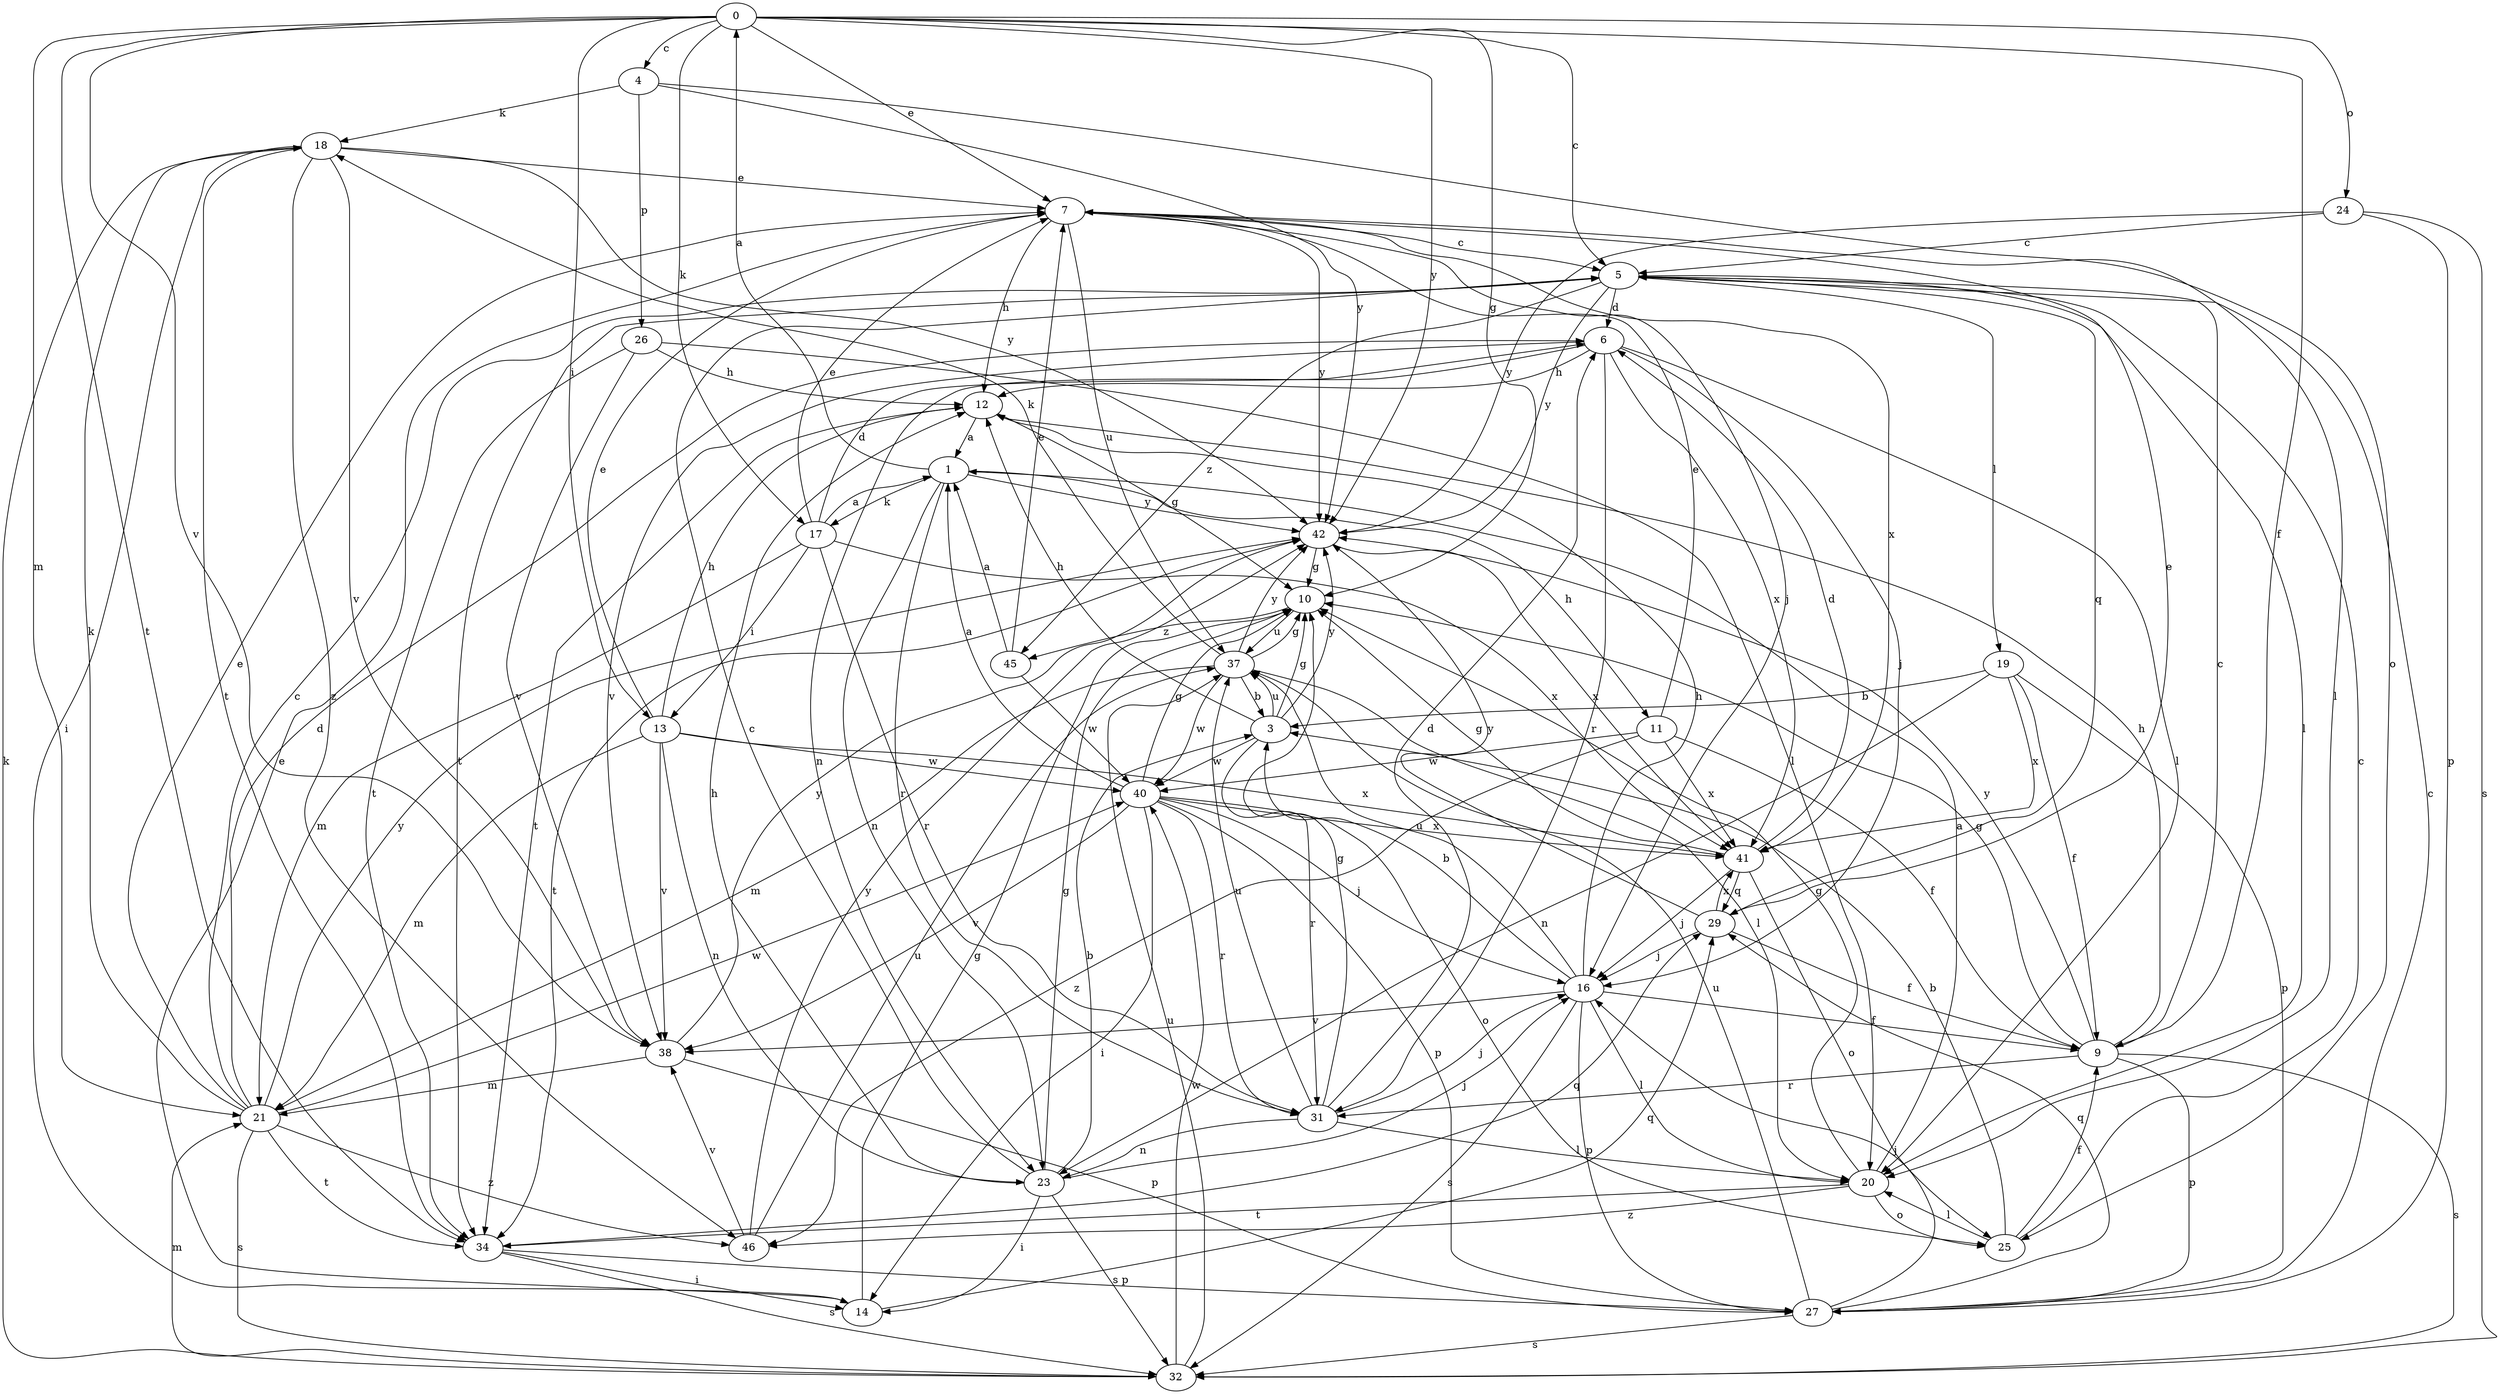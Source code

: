 strict digraph  {
0;
1;
3;
4;
5;
6;
7;
9;
10;
11;
12;
13;
14;
16;
17;
18;
19;
20;
21;
23;
24;
25;
26;
27;
29;
31;
32;
34;
37;
38;
40;
41;
42;
45;
46;
0 -> 4  [label=c];
0 -> 5  [label=c];
0 -> 7  [label=e];
0 -> 9  [label=f];
0 -> 10  [label=g];
0 -> 13  [label=i];
0 -> 17  [label=k];
0 -> 21  [label=m];
0 -> 24  [label=o];
0 -> 34  [label=t];
0 -> 38  [label=v];
0 -> 42  [label=y];
1 -> 0  [label=a];
1 -> 11  [label=h];
1 -> 17  [label=k];
1 -> 23  [label=n];
1 -> 31  [label=r];
1 -> 42  [label=y];
3 -> 10  [label=g];
3 -> 12  [label=h];
3 -> 31  [label=r];
3 -> 37  [label=u];
3 -> 40  [label=w];
3 -> 42  [label=y];
4 -> 18  [label=k];
4 -> 25  [label=o];
4 -> 26  [label=p];
4 -> 42  [label=y];
5 -> 6  [label=d];
5 -> 19  [label=l];
5 -> 20  [label=l];
5 -> 29  [label=q];
5 -> 34  [label=t];
5 -> 42  [label=y];
5 -> 45  [label=z];
6 -> 12  [label=h];
6 -> 16  [label=j];
6 -> 20  [label=l];
6 -> 23  [label=n];
6 -> 31  [label=r];
6 -> 38  [label=v];
6 -> 41  [label=x];
7 -> 5  [label=c];
7 -> 12  [label=h];
7 -> 16  [label=j];
7 -> 20  [label=l];
7 -> 37  [label=u];
7 -> 41  [label=x];
7 -> 42  [label=y];
9 -> 5  [label=c];
9 -> 10  [label=g];
9 -> 12  [label=h];
9 -> 27  [label=p];
9 -> 31  [label=r];
9 -> 32  [label=s];
9 -> 42  [label=y];
10 -> 37  [label=u];
10 -> 45  [label=z];
11 -> 7  [label=e];
11 -> 9  [label=f];
11 -> 40  [label=w];
11 -> 41  [label=x];
11 -> 46  [label=z];
12 -> 1  [label=a];
12 -> 10  [label=g];
12 -> 34  [label=t];
13 -> 7  [label=e];
13 -> 12  [label=h];
13 -> 21  [label=m];
13 -> 23  [label=n];
13 -> 38  [label=v];
13 -> 40  [label=w];
13 -> 41  [label=x];
14 -> 7  [label=e];
14 -> 10  [label=g];
14 -> 29  [label=q];
16 -> 3  [label=b];
16 -> 9  [label=f];
16 -> 12  [label=h];
16 -> 20  [label=l];
16 -> 27  [label=p];
16 -> 32  [label=s];
16 -> 37  [label=u];
16 -> 38  [label=v];
17 -> 1  [label=a];
17 -> 6  [label=d];
17 -> 7  [label=e];
17 -> 13  [label=i];
17 -> 21  [label=m];
17 -> 31  [label=r];
17 -> 41  [label=x];
18 -> 7  [label=e];
18 -> 14  [label=i];
18 -> 34  [label=t];
18 -> 38  [label=v];
18 -> 42  [label=y];
18 -> 46  [label=z];
19 -> 3  [label=b];
19 -> 9  [label=f];
19 -> 23  [label=n];
19 -> 27  [label=p];
19 -> 41  [label=x];
20 -> 1  [label=a];
20 -> 10  [label=g];
20 -> 25  [label=o];
20 -> 34  [label=t];
20 -> 46  [label=z];
21 -> 5  [label=c];
21 -> 6  [label=d];
21 -> 7  [label=e];
21 -> 18  [label=k];
21 -> 32  [label=s];
21 -> 34  [label=t];
21 -> 40  [label=w];
21 -> 42  [label=y];
21 -> 46  [label=z];
23 -> 3  [label=b];
23 -> 5  [label=c];
23 -> 10  [label=g];
23 -> 12  [label=h];
23 -> 14  [label=i];
23 -> 16  [label=j];
23 -> 32  [label=s];
24 -> 5  [label=c];
24 -> 27  [label=p];
24 -> 32  [label=s];
24 -> 42  [label=y];
25 -> 3  [label=b];
25 -> 5  [label=c];
25 -> 9  [label=f];
25 -> 20  [label=l];
26 -> 12  [label=h];
26 -> 20  [label=l];
26 -> 34  [label=t];
26 -> 38  [label=v];
27 -> 5  [label=c];
27 -> 16  [label=j];
27 -> 29  [label=q];
27 -> 32  [label=s];
27 -> 37  [label=u];
29 -> 7  [label=e];
29 -> 9  [label=f];
29 -> 16  [label=j];
29 -> 41  [label=x];
29 -> 42  [label=y];
31 -> 6  [label=d];
31 -> 10  [label=g];
31 -> 16  [label=j];
31 -> 20  [label=l];
31 -> 23  [label=n];
31 -> 37  [label=u];
32 -> 18  [label=k];
32 -> 21  [label=m];
32 -> 37  [label=u];
32 -> 40  [label=w];
34 -> 14  [label=i];
34 -> 27  [label=p];
34 -> 29  [label=q];
34 -> 32  [label=s];
37 -> 3  [label=b];
37 -> 10  [label=g];
37 -> 18  [label=k];
37 -> 20  [label=l];
37 -> 21  [label=m];
37 -> 40  [label=w];
37 -> 42  [label=y];
38 -> 21  [label=m];
38 -> 27  [label=p];
38 -> 42  [label=y];
40 -> 1  [label=a];
40 -> 10  [label=g];
40 -> 14  [label=i];
40 -> 16  [label=j];
40 -> 25  [label=o];
40 -> 27  [label=p];
40 -> 31  [label=r];
40 -> 38  [label=v];
40 -> 41  [label=x];
41 -> 6  [label=d];
41 -> 10  [label=g];
41 -> 16  [label=j];
41 -> 25  [label=o];
41 -> 29  [label=q];
42 -> 10  [label=g];
42 -> 34  [label=t];
42 -> 41  [label=x];
45 -> 1  [label=a];
45 -> 7  [label=e];
45 -> 40  [label=w];
46 -> 37  [label=u];
46 -> 38  [label=v];
46 -> 42  [label=y];
}
